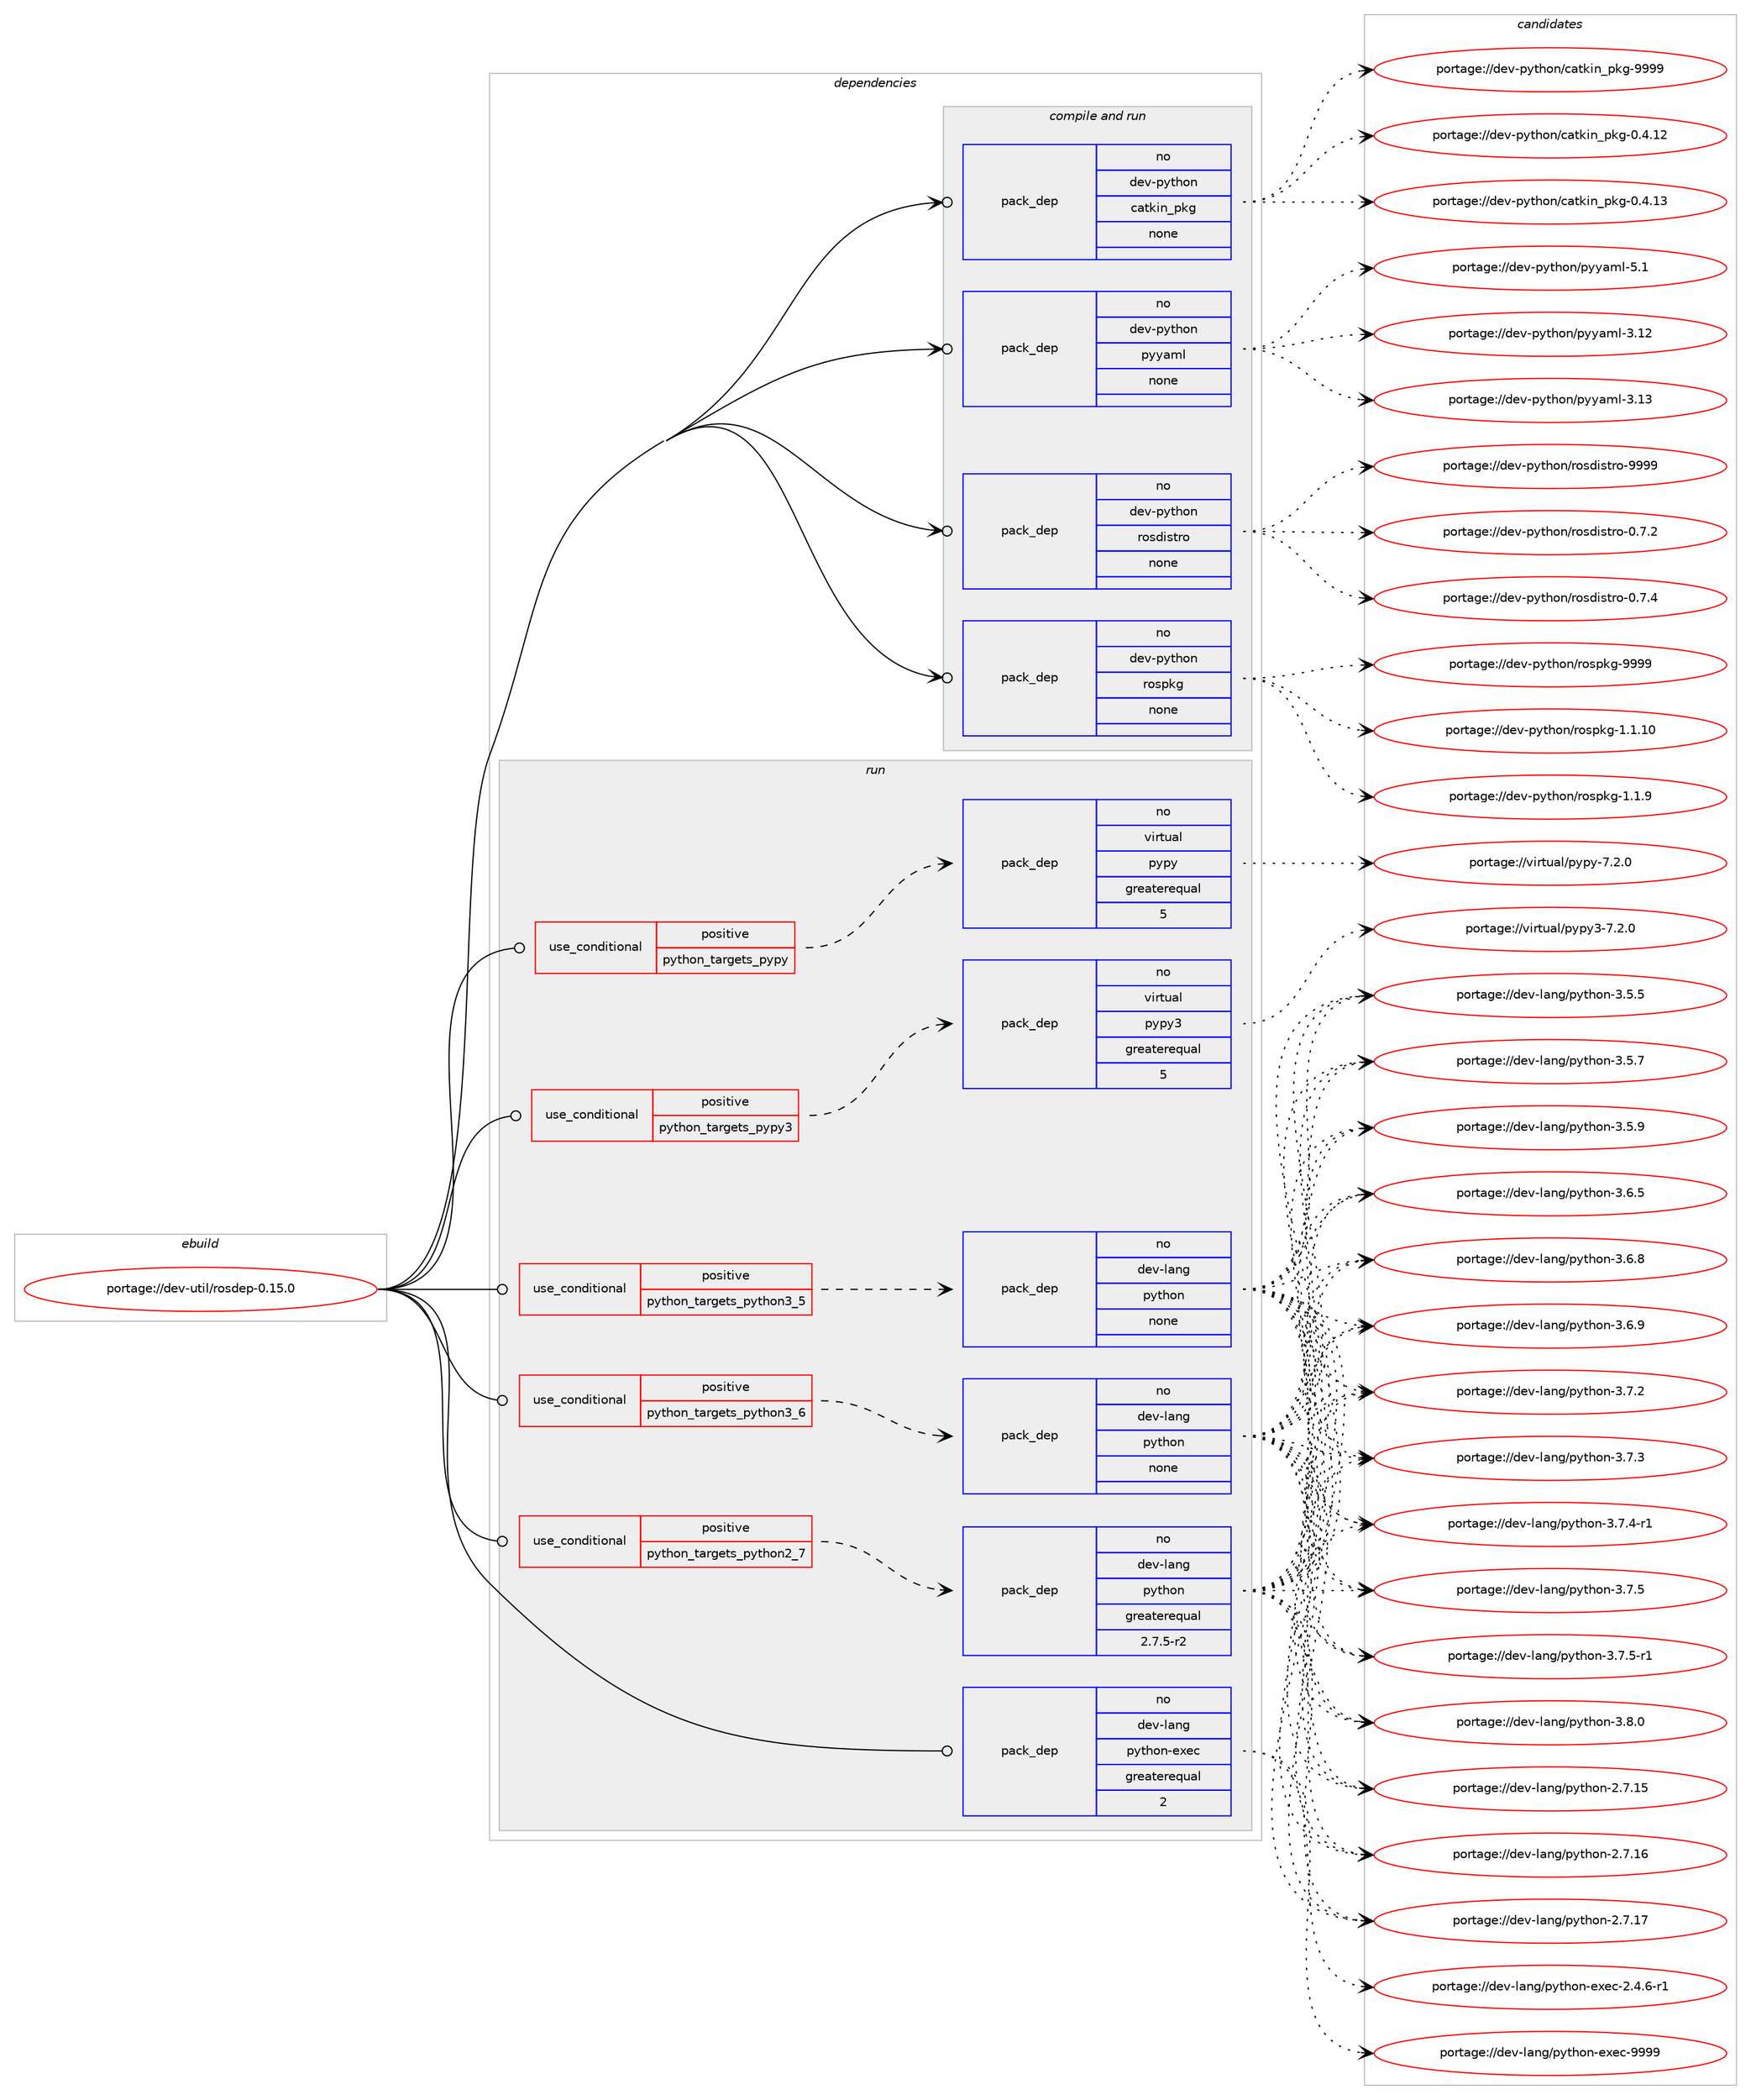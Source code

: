 digraph prolog {

# *************
# Graph options
# *************

newrank=true;
concentrate=true;
compound=true;
graph [rankdir=LR,fontname=Helvetica,fontsize=10,ranksep=1.5];#, ranksep=2.5, nodesep=0.2];
edge  [arrowhead=vee];
node  [fontname=Helvetica,fontsize=10];

# **********
# The ebuild
# **********

subgraph cluster_leftcol {
color=gray;
rank=same;
label=<<i>ebuild</i>>;
id [label="portage://dev-util/rosdep-0.15.0", color=red, width=4, href="../dev-util/rosdep-0.15.0.svg"];
}

# ****************
# The dependencies
# ****************

subgraph cluster_midcol {
color=gray;
label=<<i>dependencies</i>>;
subgraph cluster_compile {
fillcolor="#eeeeee";
style=filled;
label=<<i>compile</i>>;
}
subgraph cluster_compileandrun {
fillcolor="#eeeeee";
style=filled;
label=<<i>compile and run</i>>;
subgraph pack189568 {
dependency265003 [label=<<TABLE BORDER="0" CELLBORDER="1" CELLSPACING="0" CELLPADDING="4" WIDTH="220"><TR><TD ROWSPAN="6" CELLPADDING="30">pack_dep</TD></TR><TR><TD WIDTH="110">no</TD></TR><TR><TD>dev-python</TD></TR><TR><TD>catkin_pkg</TD></TR><TR><TD>none</TD></TR><TR><TD></TD></TR></TABLE>>, shape=none, color=blue];
}
id:e -> dependency265003:w [weight=20,style="solid",arrowhead="odotvee"];
subgraph pack189569 {
dependency265004 [label=<<TABLE BORDER="0" CELLBORDER="1" CELLSPACING="0" CELLPADDING="4" WIDTH="220"><TR><TD ROWSPAN="6" CELLPADDING="30">pack_dep</TD></TR><TR><TD WIDTH="110">no</TD></TR><TR><TD>dev-python</TD></TR><TR><TD>pyyaml</TD></TR><TR><TD>none</TD></TR><TR><TD></TD></TR></TABLE>>, shape=none, color=blue];
}
id:e -> dependency265004:w [weight=20,style="solid",arrowhead="odotvee"];
subgraph pack189570 {
dependency265005 [label=<<TABLE BORDER="0" CELLBORDER="1" CELLSPACING="0" CELLPADDING="4" WIDTH="220"><TR><TD ROWSPAN="6" CELLPADDING="30">pack_dep</TD></TR><TR><TD WIDTH="110">no</TD></TR><TR><TD>dev-python</TD></TR><TR><TD>rosdistro</TD></TR><TR><TD>none</TD></TR><TR><TD></TD></TR></TABLE>>, shape=none, color=blue];
}
id:e -> dependency265005:w [weight=20,style="solid",arrowhead="odotvee"];
subgraph pack189571 {
dependency265006 [label=<<TABLE BORDER="0" CELLBORDER="1" CELLSPACING="0" CELLPADDING="4" WIDTH="220"><TR><TD ROWSPAN="6" CELLPADDING="30">pack_dep</TD></TR><TR><TD WIDTH="110">no</TD></TR><TR><TD>dev-python</TD></TR><TR><TD>rospkg</TD></TR><TR><TD>none</TD></TR><TR><TD></TD></TR></TABLE>>, shape=none, color=blue];
}
id:e -> dependency265006:w [weight=20,style="solid",arrowhead="odotvee"];
}
subgraph cluster_run {
fillcolor="#eeeeee";
style=filled;
label=<<i>run</i>>;
subgraph cond71735 {
dependency265007 [label=<<TABLE BORDER="0" CELLBORDER="1" CELLSPACING="0" CELLPADDING="4"><TR><TD ROWSPAN="3" CELLPADDING="10">use_conditional</TD></TR><TR><TD>positive</TD></TR><TR><TD>python_targets_pypy</TD></TR></TABLE>>, shape=none, color=red];
subgraph pack189572 {
dependency265008 [label=<<TABLE BORDER="0" CELLBORDER="1" CELLSPACING="0" CELLPADDING="4" WIDTH="220"><TR><TD ROWSPAN="6" CELLPADDING="30">pack_dep</TD></TR><TR><TD WIDTH="110">no</TD></TR><TR><TD>virtual</TD></TR><TR><TD>pypy</TD></TR><TR><TD>greaterequal</TD></TR><TR><TD>5</TD></TR></TABLE>>, shape=none, color=blue];
}
dependency265007:e -> dependency265008:w [weight=20,style="dashed",arrowhead="vee"];
}
id:e -> dependency265007:w [weight=20,style="solid",arrowhead="odot"];
subgraph cond71736 {
dependency265009 [label=<<TABLE BORDER="0" CELLBORDER="1" CELLSPACING="0" CELLPADDING="4"><TR><TD ROWSPAN="3" CELLPADDING="10">use_conditional</TD></TR><TR><TD>positive</TD></TR><TR><TD>python_targets_pypy3</TD></TR></TABLE>>, shape=none, color=red];
subgraph pack189573 {
dependency265010 [label=<<TABLE BORDER="0" CELLBORDER="1" CELLSPACING="0" CELLPADDING="4" WIDTH="220"><TR><TD ROWSPAN="6" CELLPADDING="30">pack_dep</TD></TR><TR><TD WIDTH="110">no</TD></TR><TR><TD>virtual</TD></TR><TR><TD>pypy3</TD></TR><TR><TD>greaterequal</TD></TR><TR><TD>5</TD></TR></TABLE>>, shape=none, color=blue];
}
dependency265009:e -> dependency265010:w [weight=20,style="dashed",arrowhead="vee"];
}
id:e -> dependency265009:w [weight=20,style="solid",arrowhead="odot"];
subgraph cond71737 {
dependency265011 [label=<<TABLE BORDER="0" CELLBORDER="1" CELLSPACING="0" CELLPADDING="4"><TR><TD ROWSPAN="3" CELLPADDING="10">use_conditional</TD></TR><TR><TD>positive</TD></TR><TR><TD>python_targets_python2_7</TD></TR></TABLE>>, shape=none, color=red];
subgraph pack189574 {
dependency265012 [label=<<TABLE BORDER="0" CELLBORDER="1" CELLSPACING="0" CELLPADDING="4" WIDTH="220"><TR><TD ROWSPAN="6" CELLPADDING="30">pack_dep</TD></TR><TR><TD WIDTH="110">no</TD></TR><TR><TD>dev-lang</TD></TR><TR><TD>python</TD></TR><TR><TD>greaterequal</TD></TR><TR><TD>2.7.5-r2</TD></TR></TABLE>>, shape=none, color=blue];
}
dependency265011:e -> dependency265012:w [weight=20,style="dashed",arrowhead="vee"];
}
id:e -> dependency265011:w [weight=20,style="solid",arrowhead="odot"];
subgraph cond71738 {
dependency265013 [label=<<TABLE BORDER="0" CELLBORDER="1" CELLSPACING="0" CELLPADDING="4"><TR><TD ROWSPAN="3" CELLPADDING="10">use_conditional</TD></TR><TR><TD>positive</TD></TR><TR><TD>python_targets_python3_5</TD></TR></TABLE>>, shape=none, color=red];
subgraph pack189575 {
dependency265014 [label=<<TABLE BORDER="0" CELLBORDER="1" CELLSPACING="0" CELLPADDING="4" WIDTH="220"><TR><TD ROWSPAN="6" CELLPADDING="30">pack_dep</TD></TR><TR><TD WIDTH="110">no</TD></TR><TR><TD>dev-lang</TD></TR><TR><TD>python</TD></TR><TR><TD>none</TD></TR><TR><TD></TD></TR></TABLE>>, shape=none, color=blue];
}
dependency265013:e -> dependency265014:w [weight=20,style="dashed",arrowhead="vee"];
}
id:e -> dependency265013:w [weight=20,style="solid",arrowhead="odot"];
subgraph cond71739 {
dependency265015 [label=<<TABLE BORDER="0" CELLBORDER="1" CELLSPACING="0" CELLPADDING="4"><TR><TD ROWSPAN="3" CELLPADDING="10">use_conditional</TD></TR><TR><TD>positive</TD></TR><TR><TD>python_targets_python3_6</TD></TR></TABLE>>, shape=none, color=red];
subgraph pack189576 {
dependency265016 [label=<<TABLE BORDER="0" CELLBORDER="1" CELLSPACING="0" CELLPADDING="4" WIDTH="220"><TR><TD ROWSPAN="6" CELLPADDING="30">pack_dep</TD></TR><TR><TD WIDTH="110">no</TD></TR><TR><TD>dev-lang</TD></TR><TR><TD>python</TD></TR><TR><TD>none</TD></TR><TR><TD></TD></TR></TABLE>>, shape=none, color=blue];
}
dependency265015:e -> dependency265016:w [weight=20,style="dashed",arrowhead="vee"];
}
id:e -> dependency265015:w [weight=20,style="solid",arrowhead="odot"];
subgraph pack189577 {
dependency265017 [label=<<TABLE BORDER="0" CELLBORDER="1" CELLSPACING="0" CELLPADDING="4" WIDTH="220"><TR><TD ROWSPAN="6" CELLPADDING="30">pack_dep</TD></TR><TR><TD WIDTH="110">no</TD></TR><TR><TD>dev-lang</TD></TR><TR><TD>python-exec</TD></TR><TR><TD>greaterequal</TD></TR><TR><TD>2</TD></TR></TABLE>>, shape=none, color=blue];
}
id:e -> dependency265017:w [weight=20,style="solid",arrowhead="odot"];
}
}

# **************
# The candidates
# **************

subgraph cluster_choices {
rank=same;
color=gray;
label=<<i>candidates</i>>;

subgraph choice189568 {
color=black;
nodesep=1;
choiceportage100101118451121211161041111104799971161071051109511210710345484652464950 [label="portage://dev-python/catkin_pkg-0.4.12", color=red, width=4,href="../dev-python/catkin_pkg-0.4.12.svg"];
choiceportage100101118451121211161041111104799971161071051109511210710345484652464951 [label="portage://dev-python/catkin_pkg-0.4.13", color=red, width=4,href="../dev-python/catkin_pkg-0.4.13.svg"];
choiceportage10010111845112121116104111110479997116107105110951121071034557575757 [label="portage://dev-python/catkin_pkg-9999", color=red, width=4,href="../dev-python/catkin_pkg-9999.svg"];
dependency265003:e -> choiceportage100101118451121211161041111104799971161071051109511210710345484652464950:w [style=dotted,weight="100"];
dependency265003:e -> choiceportage100101118451121211161041111104799971161071051109511210710345484652464951:w [style=dotted,weight="100"];
dependency265003:e -> choiceportage10010111845112121116104111110479997116107105110951121071034557575757:w [style=dotted,weight="100"];
}
subgraph choice189569 {
color=black;
nodesep=1;
choiceportage1001011184511212111610411111047112121121971091084551464950 [label="portage://dev-python/pyyaml-3.12", color=red, width=4,href="../dev-python/pyyaml-3.12.svg"];
choiceportage1001011184511212111610411111047112121121971091084551464951 [label="portage://dev-python/pyyaml-3.13", color=red, width=4,href="../dev-python/pyyaml-3.13.svg"];
choiceportage10010111845112121116104111110471121211219710910845534649 [label="portage://dev-python/pyyaml-5.1", color=red, width=4,href="../dev-python/pyyaml-5.1.svg"];
dependency265004:e -> choiceportage1001011184511212111610411111047112121121971091084551464950:w [style=dotted,weight="100"];
dependency265004:e -> choiceportage1001011184511212111610411111047112121121971091084551464951:w [style=dotted,weight="100"];
dependency265004:e -> choiceportage10010111845112121116104111110471121211219710910845534649:w [style=dotted,weight="100"];
}
subgraph choice189570 {
color=black;
nodesep=1;
choiceportage1001011184511212111610411111047114111115100105115116114111454846554650 [label="portage://dev-python/rosdistro-0.7.2", color=red, width=4,href="../dev-python/rosdistro-0.7.2.svg"];
choiceportage1001011184511212111610411111047114111115100105115116114111454846554652 [label="portage://dev-python/rosdistro-0.7.4", color=red, width=4,href="../dev-python/rosdistro-0.7.4.svg"];
choiceportage10010111845112121116104111110471141111151001051151161141114557575757 [label="portage://dev-python/rosdistro-9999", color=red, width=4,href="../dev-python/rosdistro-9999.svg"];
dependency265005:e -> choiceportage1001011184511212111610411111047114111115100105115116114111454846554650:w [style=dotted,weight="100"];
dependency265005:e -> choiceportage1001011184511212111610411111047114111115100105115116114111454846554652:w [style=dotted,weight="100"];
dependency265005:e -> choiceportage10010111845112121116104111110471141111151001051151161141114557575757:w [style=dotted,weight="100"];
}
subgraph choice189571 {
color=black;
nodesep=1;
choiceportage100101118451121211161041111104711411111511210710345494649464948 [label="portage://dev-python/rospkg-1.1.10", color=red, width=4,href="../dev-python/rospkg-1.1.10.svg"];
choiceportage1001011184511212111610411111047114111115112107103454946494657 [label="portage://dev-python/rospkg-1.1.9", color=red, width=4,href="../dev-python/rospkg-1.1.9.svg"];
choiceportage10010111845112121116104111110471141111151121071034557575757 [label="portage://dev-python/rospkg-9999", color=red, width=4,href="../dev-python/rospkg-9999.svg"];
dependency265006:e -> choiceportage100101118451121211161041111104711411111511210710345494649464948:w [style=dotted,weight="100"];
dependency265006:e -> choiceportage1001011184511212111610411111047114111115112107103454946494657:w [style=dotted,weight="100"];
dependency265006:e -> choiceportage10010111845112121116104111110471141111151121071034557575757:w [style=dotted,weight="100"];
}
subgraph choice189572 {
color=black;
nodesep=1;
choiceportage1181051141161179710847112121112121455546504648 [label="portage://virtual/pypy-7.2.0", color=red, width=4,href="../virtual/pypy-7.2.0.svg"];
dependency265008:e -> choiceportage1181051141161179710847112121112121455546504648:w [style=dotted,weight="100"];
}
subgraph choice189573 {
color=black;
nodesep=1;
choiceportage118105114116117971084711212111212151455546504648 [label="portage://virtual/pypy3-7.2.0", color=red, width=4,href="../virtual/pypy3-7.2.0.svg"];
dependency265010:e -> choiceportage118105114116117971084711212111212151455546504648:w [style=dotted,weight="100"];
}
subgraph choice189574 {
color=black;
nodesep=1;
choiceportage10010111845108971101034711212111610411111045504655464953 [label="portage://dev-lang/python-2.7.15", color=red, width=4,href="../dev-lang/python-2.7.15.svg"];
choiceportage10010111845108971101034711212111610411111045504655464954 [label="portage://dev-lang/python-2.7.16", color=red, width=4,href="../dev-lang/python-2.7.16.svg"];
choiceportage10010111845108971101034711212111610411111045504655464955 [label="portage://dev-lang/python-2.7.17", color=red, width=4,href="../dev-lang/python-2.7.17.svg"];
choiceportage100101118451089711010347112121116104111110455146534653 [label="portage://dev-lang/python-3.5.5", color=red, width=4,href="../dev-lang/python-3.5.5.svg"];
choiceportage100101118451089711010347112121116104111110455146534655 [label="portage://dev-lang/python-3.5.7", color=red, width=4,href="../dev-lang/python-3.5.7.svg"];
choiceportage100101118451089711010347112121116104111110455146534657 [label="portage://dev-lang/python-3.5.9", color=red, width=4,href="../dev-lang/python-3.5.9.svg"];
choiceportage100101118451089711010347112121116104111110455146544653 [label="portage://dev-lang/python-3.6.5", color=red, width=4,href="../dev-lang/python-3.6.5.svg"];
choiceportage100101118451089711010347112121116104111110455146544656 [label="portage://dev-lang/python-3.6.8", color=red, width=4,href="../dev-lang/python-3.6.8.svg"];
choiceportage100101118451089711010347112121116104111110455146544657 [label="portage://dev-lang/python-3.6.9", color=red, width=4,href="../dev-lang/python-3.6.9.svg"];
choiceportage100101118451089711010347112121116104111110455146554650 [label="portage://dev-lang/python-3.7.2", color=red, width=4,href="../dev-lang/python-3.7.2.svg"];
choiceportage100101118451089711010347112121116104111110455146554651 [label="portage://dev-lang/python-3.7.3", color=red, width=4,href="../dev-lang/python-3.7.3.svg"];
choiceportage1001011184510897110103471121211161041111104551465546524511449 [label="portage://dev-lang/python-3.7.4-r1", color=red, width=4,href="../dev-lang/python-3.7.4-r1.svg"];
choiceportage100101118451089711010347112121116104111110455146554653 [label="portage://dev-lang/python-3.7.5", color=red, width=4,href="../dev-lang/python-3.7.5.svg"];
choiceportage1001011184510897110103471121211161041111104551465546534511449 [label="portage://dev-lang/python-3.7.5-r1", color=red, width=4,href="../dev-lang/python-3.7.5-r1.svg"];
choiceportage100101118451089711010347112121116104111110455146564648 [label="portage://dev-lang/python-3.8.0", color=red, width=4,href="../dev-lang/python-3.8.0.svg"];
dependency265012:e -> choiceportage10010111845108971101034711212111610411111045504655464953:w [style=dotted,weight="100"];
dependency265012:e -> choiceportage10010111845108971101034711212111610411111045504655464954:w [style=dotted,weight="100"];
dependency265012:e -> choiceportage10010111845108971101034711212111610411111045504655464955:w [style=dotted,weight="100"];
dependency265012:e -> choiceportage100101118451089711010347112121116104111110455146534653:w [style=dotted,weight="100"];
dependency265012:e -> choiceportage100101118451089711010347112121116104111110455146534655:w [style=dotted,weight="100"];
dependency265012:e -> choiceportage100101118451089711010347112121116104111110455146534657:w [style=dotted,weight="100"];
dependency265012:e -> choiceportage100101118451089711010347112121116104111110455146544653:w [style=dotted,weight="100"];
dependency265012:e -> choiceportage100101118451089711010347112121116104111110455146544656:w [style=dotted,weight="100"];
dependency265012:e -> choiceportage100101118451089711010347112121116104111110455146544657:w [style=dotted,weight="100"];
dependency265012:e -> choiceportage100101118451089711010347112121116104111110455146554650:w [style=dotted,weight="100"];
dependency265012:e -> choiceportage100101118451089711010347112121116104111110455146554651:w [style=dotted,weight="100"];
dependency265012:e -> choiceportage1001011184510897110103471121211161041111104551465546524511449:w [style=dotted,weight="100"];
dependency265012:e -> choiceportage100101118451089711010347112121116104111110455146554653:w [style=dotted,weight="100"];
dependency265012:e -> choiceportage1001011184510897110103471121211161041111104551465546534511449:w [style=dotted,weight="100"];
dependency265012:e -> choiceportage100101118451089711010347112121116104111110455146564648:w [style=dotted,weight="100"];
}
subgraph choice189575 {
color=black;
nodesep=1;
choiceportage10010111845108971101034711212111610411111045504655464953 [label="portage://dev-lang/python-2.7.15", color=red, width=4,href="../dev-lang/python-2.7.15.svg"];
choiceportage10010111845108971101034711212111610411111045504655464954 [label="portage://dev-lang/python-2.7.16", color=red, width=4,href="../dev-lang/python-2.7.16.svg"];
choiceportage10010111845108971101034711212111610411111045504655464955 [label="portage://dev-lang/python-2.7.17", color=red, width=4,href="../dev-lang/python-2.7.17.svg"];
choiceportage100101118451089711010347112121116104111110455146534653 [label="portage://dev-lang/python-3.5.5", color=red, width=4,href="../dev-lang/python-3.5.5.svg"];
choiceportage100101118451089711010347112121116104111110455146534655 [label="portage://dev-lang/python-3.5.7", color=red, width=4,href="../dev-lang/python-3.5.7.svg"];
choiceportage100101118451089711010347112121116104111110455146534657 [label="portage://dev-lang/python-3.5.9", color=red, width=4,href="../dev-lang/python-3.5.9.svg"];
choiceportage100101118451089711010347112121116104111110455146544653 [label="portage://dev-lang/python-3.6.5", color=red, width=4,href="../dev-lang/python-3.6.5.svg"];
choiceportage100101118451089711010347112121116104111110455146544656 [label="portage://dev-lang/python-3.6.8", color=red, width=4,href="../dev-lang/python-3.6.8.svg"];
choiceportage100101118451089711010347112121116104111110455146544657 [label="portage://dev-lang/python-3.6.9", color=red, width=4,href="../dev-lang/python-3.6.9.svg"];
choiceportage100101118451089711010347112121116104111110455146554650 [label="portage://dev-lang/python-3.7.2", color=red, width=4,href="../dev-lang/python-3.7.2.svg"];
choiceportage100101118451089711010347112121116104111110455146554651 [label="portage://dev-lang/python-3.7.3", color=red, width=4,href="../dev-lang/python-3.7.3.svg"];
choiceportage1001011184510897110103471121211161041111104551465546524511449 [label="portage://dev-lang/python-3.7.4-r1", color=red, width=4,href="../dev-lang/python-3.7.4-r1.svg"];
choiceportage100101118451089711010347112121116104111110455146554653 [label="portage://dev-lang/python-3.7.5", color=red, width=4,href="../dev-lang/python-3.7.5.svg"];
choiceportage1001011184510897110103471121211161041111104551465546534511449 [label="portage://dev-lang/python-3.7.5-r1", color=red, width=4,href="../dev-lang/python-3.7.5-r1.svg"];
choiceportage100101118451089711010347112121116104111110455146564648 [label="portage://dev-lang/python-3.8.0", color=red, width=4,href="../dev-lang/python-3.8.0.svg"];
dependency265014:e -> choiceportage10010111845108971101034711212111610411111045504655464953:w [style=dotted,weight="100"];
dependency265014:e -> choiceportage10010111845108971101034711212111610411111045504655464954:w [style=dotted,weight="100"];
dependency265014:e -> choiceportage10010111845108971101034711212111610411111045504655464955:w [style=dotted,weight="100"];
dependency265014:e -> choiceportage100101118451089711010347112121116104111110455146534653:w [style=dotted,weight="100"];
dependency265014:e -> choiceportage100101118451089711010347112121116104111110455146534655:w [style=dotted,weight="100"];
dependency265014:e -> choiceportage100101118451089711010347112121116104111110455146534657:w [style=dotted,weight="100"];
dependency265014:e -> choiceportage100101118451089711010347112121116104111110455146544653:w [style=dotted,weight="100"];
dependency265014:e -> choiceportage100101118451089711010347112121116104111110455146544656:w [style=dotted,weight="100"];
dependency265014:e -> choiceportage100101118451089711010347112121116104111110455146544657:w [style=dotted,weight="100"];
dependency265014:e -> choiceportage100101118451089711010347112121116104111110455146554650:w [style=dotted,weight="100"];
dependency265014:e -> choiceportage100101118451089711010347112121116104111110455146554651:w [style=dotted,weight="100"];
dependency265014:e -> choiceportage1001011184510897110103471121211161041111104551465546524511449:w [style=dotted,weight="100"];
dependency265014:e -> choiceportage100101118451089711010347112121116104111110455146554653:w [style=dotted,weight="100"];
dependency265014:e -> choiceportage1001011184510897110103471121211161041111104551465546534511449:w [style=dotted,weight="100"];
dependency265014:e -> choiceportage100101118451089711010347112121116104111110455146564648:w [style=dotted,weight="100"];
}
subgraph choice189576 {
color=black;
nodesep=1;
choiceportage10010111845108971101034711212111610411111045504655464953 [label="portage://dev-lang/python-2.7.15", color=red, width=4,href="../dev-lang/python-2.7.15.svg"];
choiceportage10010111845108971101034711212111610411111045504655464954 [label="portage://dev-lang/python-2.7.16", color=red, width=4,href="../dev-lang/python-2.7.16.svg"];
choiceportage10010111845108971101034711212111610411111045504655464955 [label="portage://dev-lang/python-2.7.17", color=red, width=4,href="../dev-lang/python-2.7.17.svg"];
choiceportage100101118451089711010347112121116104111110455146534653 [label="portage://dev-lang/python-3.5.5", color=red, width=4,href="../dev-lang/python-3.5.5.svg"];
choiceportage100101118451089711010347112121116104111110455146534655 [label="portage://dev-lang/python-3.5.7", color=red, width=4,href="../dev-lang/python-3.5.7.svg"];
choiceportage100101118451089711010347112121116104111110455146534657 [label="portage://dev-lang/python-3.5.9", color=red, width=4,href="../dev-lang/python-3.5.9.svg"];
choiceportage100101118451089711010347112121116104111110455146544653 [label="portage://dev-lang/python-3.6.5", color=red, width=4,href="../dev-lang/python-3.6.5.svg"];
choiceportage100101118451089711010347112121116104111110455146544656 [label="portage://dev-lang/python-3.6.8", color=red, width=4,href="../dev-lang/python-3.6.8.svg"];
choiceportage100101118451089711010347112121116104111110455146544657 [label="portage://dev-lang/python-3.6.9", color=red, width=4,href="../dev-lang/python-3.6.9.svg"];
choiceportage100101118451089711010347112121116104111110455146554650 [label="portage://dev-lang/python-3.7.2", color=red, width=4,href="../dev-lang/python-3.7.2.svg"];
choiceportage100101118451089711010347112121116104111110455146554651 [label="portage://dev-lang/python-3.7.3", color=red, width=4,href="../dev-lang/python-3.7.3.svg"];
choiceportage1001011184510897110103471121211161041111104551465546524511449 [label="portage://dev-lang/python-3.7.4-r1", color=red, width=4,href="../dev-lang/python-3.7.4-r1.svg"];
choiceportage100101118451089711010347112121116104111110455146554653 [label="portage://dev-lang/python-3.7.5", color=red, width=4,href="../dev-lang/python-3.7.5.svg"];
choiceportage1001011184510897110103471121211161041111104551465546534511449 [label="portage://dev-lang/python-3.7.5-r1", color=red, width=4,href="../dev-lang/python-3.7.5-r1.svg"];
choiceportage100101118451089711010347112121116104111110455146564648 [label="portage://dev-lang/python-3.8.0", color=red, width=4,href="../dev-lang/python-3.8.0.svg"];
dependency265016:e -> choiceportage10010111845108971101034711212111610411111045504655464953:w [style=dotted,weight="100"];
dependency265016:e -> choiceportage10010111845108971101034711212111610411111045504655464954:w [style=dotted,weight="100"];
dependency265016:e -> choiceportage10010111845108971101034711212111610411111045504655464955:w [style=dotted,weight="100"];
dependency265016:e -> choiceportage100101118451089711010347112121116104111110455146534653:w [style=dotted,weight="100"];
dependency265016:e -> choiceportage100101118451089711010347112121116104111110455146534655:w [style=dotted,weight="100"];
dependency265016:e -> choiceportage100101118451089711010347112121116104111110455146534657:w [style=dotted,weight="100"];
dependency265016:e -> choiceportage100101118451089711010347112121116104111110455146544653:w [style=dotted,weight="100"];
dependency265016:e -> choiceportage100101118451089711010347112121116104111110455146544656:w [style=dotted,weight="100"];
dependency265016:e -> choiceportage100101118451089711010347112121116104111110455146544657:w [style=dotted,weight="100"];
dependency265016:e -> choiceportage100101118451089711010347112121116104111110455146554650:w [style=dotted,weight="100"];
dependency265016:e -> choiceportage100101118451089711010347112121116104111110455146554651:w [style=dotted,weight="100"];
dependency265016:e -> choiceportage1001011184510897110103471121211161041111104551465546524511449:w [style=dotted,weight="100"];
dependency265016:e -> choiceportage100101118451089711010347112121116104111110455146554653:w [style=dotted,weight="100"];
dependency265016:e -> choiceportage1001011184510897110103471121211161041111104551465546534511449:w [style=dotted,weight="100"];
dependency265016:e -> choiceportage100101118451089711010347112121116104111110455146564648:w [style=dotted,weight="100"];
}
subgraph choice189577 {
color=black;
nodesep=1;
choiceportage10010111845108971101034711212111610411111045101120101994550465246544511449 [label="portage://dev-lang/python-exec-2.4.6-r1", color=red, width=4,href="../dev-lang/python-exec-2.4.6-r1.svg"];
choiceportage10010111845108971101034711212111610411111045101120101994557575757 [label="portage://dev-lang/python-exec-9999", color=red, width=4,href="../dev-lang/python-exec-9999.svg"];
dependency265017:e -> choiceportage10010111845108971101034711212111610411111045101120101994550465246544511449:w [style=dotted,weight="100"];
dependency265017:e -> choiceportage10010111845108971101034711212111610411111045101120101994557575757:w [style=dotted,weight="100"];
}
}

}
